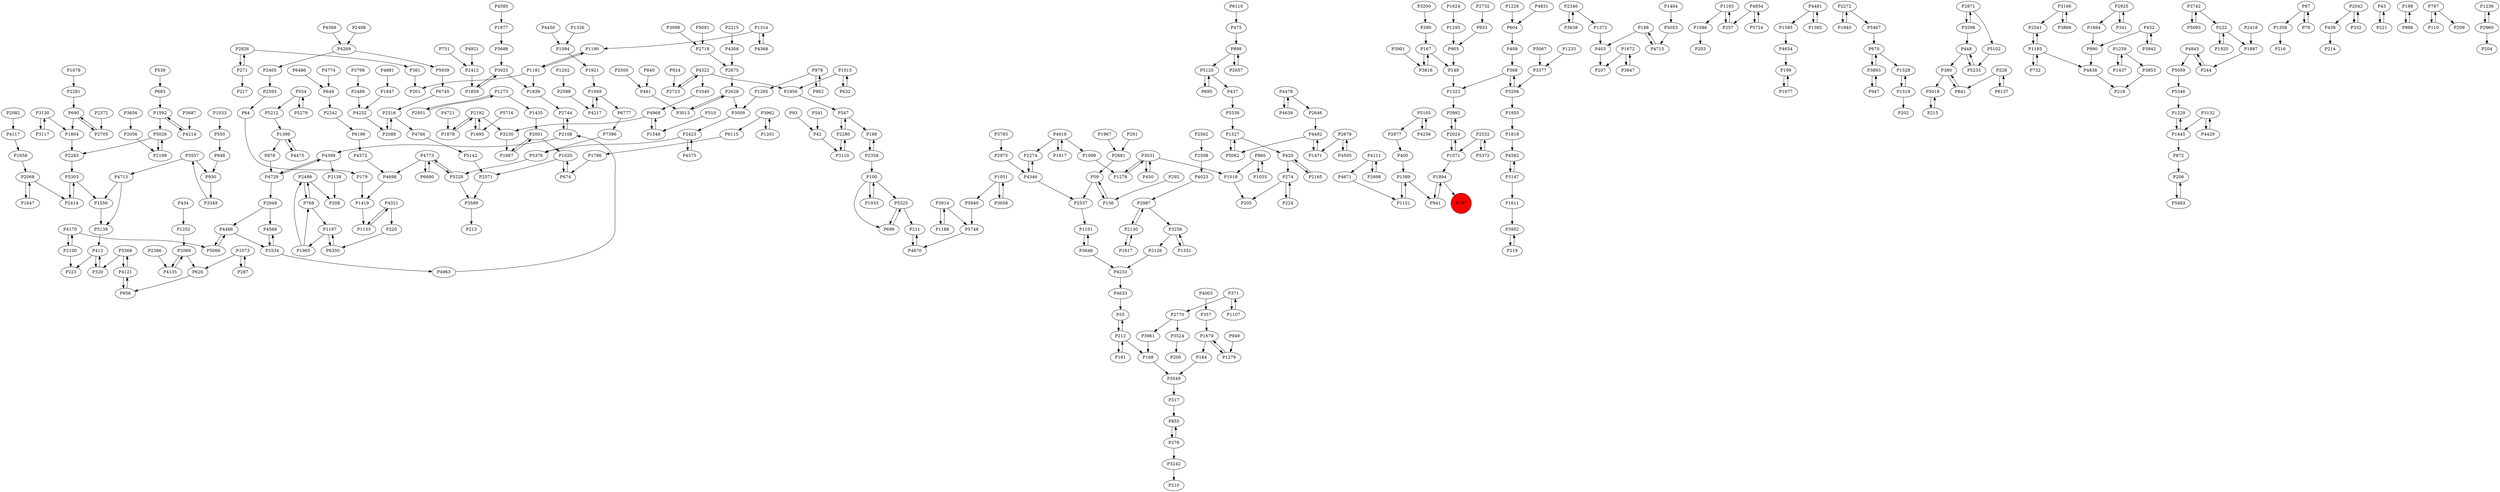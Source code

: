 digraph {
	P1190 -> P1181
	P3031 -> P1278
	P6196 -> P4572
	P1921 -> P1949
	P168 -> P3549
	P5062 -> P1527
	P5325 -> P699
	P2358 -> P100
	P5142 -> P2571
	P368 -> P1323
	P5303 -> P1556
	P6110 -> P475
	P6680 -> P4773
	P2108 -> P2744
	P4505 -> P2679
	P2346 -> P3638
	P3992 -> P2024
	P1165 -> P257
	P3130 -> P1804
	P4654 -> P199
	P4575 -> P2423
	P3783 -> P2975
	P4481 -> P1585
	P181 -> P212
	P167 -> P148
	P2001 -> P1020
	P357 -> P1679
	P2532 -> P1071
	P2088 -> P2516
	P3147 -> P1611
	P840 -> P461
	P768 -> P1197
	P4399 -> P4729
	P2192 -> P3230
	P3242 -> P210
	P1279 -> P1679
	P1804 -> P2283
	P4773 -> P4698
	P1949 -> P4217
	P2272 -> P1945
	P2534 -> P4963
	P2130 -> P2987
	P2871 -> P3298
	P4729 -> P4399
	P905 -> P148
	P2130 -> P1617
	P5376 -> P5228
	P2108 -> P4399
	P6330 -> P1197
	P2679 -> P4505
	P947 -> P3893
	P4232 -> P2088
	P1894 -> P197
	P4481 -> P1392
	P2056 -> P2199
	P3166 -> P2541
	P6777 -> P7396
	P4968 -> P3230
	P3646 -> P4233
	P670 -> P1528
	P420 -> P2165
	P228 -> P6137
	P1389 -> P1151
	P5139 -> P412
	P408 -> P368
	P4843 -> P5059
	P2705 -> P690
	P199 -> P1677
	P6745 -> P2516
	P3098 -> P2718
	P898 -> P2657
	P215 -> P5018
	P42 -> P3110
	P1877 -> P3688
	P1551 -> P3256
	P1965 -> P768
	P2681 -> P59
	P2423 -> P5376
	P59 -> P156
	P2925 -> P1664
	P5748 -> P4670
	P2423 -> P4575
	P1153 -> P4321
	P1528 -> P1319
	P3914 -> P1188
	P3031 -> P1018
	P4217 -> P1949
	P5120 -> P437
	P1878 -> P2192
	P1897 -> P244
	P2499 -> P768
	P2532 -> P5372
	P768 -> P2499
	P4881 -> P1847
	P1188 -> P3914
	P3589 -> P213
	P4256 -> P5105
	P1020 -> P674
	P1658 -> P2068
	P1664 -> P990
	P87 -> P1358
	P448 -> P380
	P2516 -> P4766
	P547 -> P2280
	P380 -> P841
	P179 -> P1419
	P412 -> P223
	P1273 -> P1435
	P4773 -> P6680
	P1677 -> P199
	P2541 -> P1185
	P1202 -> P2598
	P4117 -> P1658
	P3942 -> P452
	P4214 -> P1592
	P3923 -> P1859
	P1099 -> P1278
	P554 -> P5279
	P461 -> P3013
	P1071 -> P1894
	P2346 -> P1372
	P5716 -> P1695
	P438 -> P214
	P872 -> P206
	P390 -> P167
	P3130 -> P3117
	P3557 -> P930
	P1956 -> P547
	P59 -> P2537
	P437 -> P5338
	P100 -> P1933
	P4633 -> P55
	P860 -> P1035
	P626 -> P956
	P4016 -> P2274
	P5026 -> P2199
	P2280 -> P547
	P4698 -> P1419
	P649 -> P2242
	P2826 -> P271
	P5303 -> P2414
	P1259 -> P1437
	P257 -> P1165
	P3013 -> P2628
	P3742 -> P5093
	P1548 -> P4968
	P949 -> P1279
	P1396 -> P4475
	P3117 -> P3130
	P2274 -> P4346
	P43 -> P221
	P412 -> P320
	P4934 -> P257
	P3110 -> P2280
	P2770 -> P3524
	P1786 -> P674
	P224 -> P274
	P4766 -> P5142
	P1259 -> P3853
	P1181 -> P201
	P3961 -> P168
	P3688 -> P3923
	P1527 -> P5062
	P860 -> P1018
	P4492 -> P1471
	P1967 -> P2681
	P1051 -> P3658
	P2948 -> P4568
	P1419 -> P1153
	P4466 -> P5066
	P3962 -> P1201
	P541 -> P42
	P1933 -> P100
	P5372 -> P2532
	P5067 -> P3377
	P4170 -> P2100
	P4831 -> P604
	P452 -> P3942
	P4713 -> P1556
	P87 -> P76
	P4843 -> P244
	P4568 -> P2534
	P930 -> P3349
	P156 -> P59
	P244 -> P4843
	P4963 -> P2108
	P371 -> P2770
	P2069 -> P626
	P2593 -> P64
	P732 -> P1185
	P1319 -> P1528
	P5066 -> P4466
	P420 -> P274
	P1527 -> P420
	P902 -> P978
	P1611 -> P3952
	P2412 -> P1859
	P2408 -> P4269
	P5059 -> P5346
	P1435 -> P2001
	P198 -> P986
	P3256 -> P2126
	P3893 -> P670
	P2192 -> P1878
	P3798 -> P2489
	P841 -> P380
	P271 -> P2826
	P5091 -> P2718
	P5228 -> P4773
	P4269 -> P5939
	P990 -> P4838
	P1817 -> P4016
	P271 -> P217
	P452 -> P990
	P2571 -> P3589
	P4399 -> P2138
	P291 -> P2681
	P5228 -> P3589
	P1847 -> P4232
	P1617 -> P2130
	P1165 -> P1086
	P1965 -> P2499
	P1094 -> P1921
	P5105 -> P2877
	P3638 -> P2346
	P186 -> P2358
	P3658 -> P1051
	P5105 -> P4256
	P797 -> P110
	P5018 -> P215
	P670 -> P3893
	P3524 -> P200
	P2042 -> P438
	P219 -> P3952
	P550 -> P948
	P4135 -> P2069
	P5724 -> P4934
	P1484 -> P5053
	P4572 -> P4698
	P5325 -> P211
	P3847 -> P1672
	P3200 -> P390
	P986 -> P198
	P6486 -> P649
	P371 -> P1107
	P1445 -> P1229
	P4475 -> P1396
	P1920 -> P222
	P2562 -> P2508
	P3132 -> P4429
	P4346 -> P2537
	P2826 -> P361
	P4016 -> P1099
	P4322 -> P2723
	P1945 -> P2272
	P100 -> P699
	P1197 -> P1965
	P3816 -> P167
	P1236 -> P2960
	P361 -> P201
	P2283 -> P5303
	P2489 -> P4232
	P380 -> P5018
	P1185 -> P732
	P695 -> P5120
	P448 -> P5233
	P4322 -> P3340
	P5233 -> P448
	P2646 -> P4492
	P751 -> P2412
	P2718 -> P2675
	P1073 -> P287
	P3166 -> P3866
	P1679 -> P1279
	P3031 -> P450
	P1107 -> P371
	P1314 -> P1190
	P3340 -> P4968
	P3298 -> P2871
	P164 -> P3549
	P2100 -> P4170
	P4934 -> P5724
	P2215 -> P4308
	P1624 -> P1293
	P292 -> P156
	P278 -> P855
	P5493 -> P206
	P1051 -> P5940
	P4429 -> P3132
	P1818 -> P4582
	P1229 -> P1445
	P403 -> P207
	P4774 -> P649
	P1020 -> P2571
	P93 -> P42
	P2199 -> P5026
	P400 -> P1389
	P1437 -> P1259
	P4479 -> P2646
	P5346 -> P1229
	P510 -> P1548
	P1252 -> P2069
	P2598 -> P4217
	P3256 -> P1551
	P2987 -> P2130
	P3368 -> P320
	P3914 -> P5748
	P4838 -> P218
	P1185 -> P4838
	P1647 -> P2068
	P690 -> P1804
	P1015 -> P1956
	P1667 -> P2001
	P2386 -> P4135
	P188 -> P403
	P434 -> P1252
	P5939 -> P6745
	P2500 -> P461
	P1556 -> P5139
	P1185 -> P2541
	P2516 -> P2088
	P5212 -> P1396
	P148 -> P1323
	P3230 -> P1667
	P100 -> P5325
	P1101 -> P3646
	P4580 -> P1877
	P1015 -> P632
	P188 -> P4715
	P1949 -> P6777
	P3298 -> P448
	P2871 -> P5102
	P1372 -> P403
	P1672 -> P3847
	P4582 -> P3147
	P2042 -> P332
	P1859 -> P3923
	P2024 -> P3992
	P1035 -> P860
	P2628 -> P3013
	P1326 -> P1094
	P368 -> P3206
	P76 -> P87
	P3853 -> P218
	P554 -> P5212
	P320 -> P412
	P332 -> P2042
	P5053 -> P4715
	P4111 -> P2698
	P2534 -> P4568
	P1226 -> P604
	P4921 -> P2412
	P1695 -> P2192
	P4321 -> P220
	P683 -> P1592
	P6115 -> P1786
	P4016 -> P1817
	P5026 -> P2283
	P2280 -> P3110
	P2951 -> P1273
	P4729 -> P2948
	P2960 -> P1236
	P2744 -> P2108
	P1293 -> P905
	P2499 -> P208
	P2192 -> P1695
	P5338 -> P1527
	P2698 -> P4111
	P5467 -> P670
	P2537 -> P1101
	P7396 -> P5376
	P3893 -> P947
	P3923 -> P1839
	P978 -> P902
	P1181 -> P1190
	P317 -> P855
	P3377 -> P3206
	P978 -> P1285
	P4773 -> P5228
	P1197 -> P6330
	P2405 -> P2593
	P287 -> P1073
	P2024 -> P1071
	P1033 -> P550
	P2358 -> P186
	P2508 -> P4023
	P797 -> P209
	P3962 -> P6115
	P878 -> P4729
	P2082 -> P4117
	P3687 -> P4214
	P4170 -> P5066
	P1201 -> P3962
	P2948 -> P4466
	P2877 -> P400
	P3742 -> P222
	P341 -> P2925
	P1086 -> P203
	P221 -> P43
	P948 -> P930
	P4003 -> P357
	P1592 -> P4214
	P5279 -> P554
	P167 -> P3816
	P2001 -> P1667
	P2372 -> P2705
	P5120 -> P695
	P4322 -> P1956
	P3206 -> P1955
	P898 -> P5120
	P2138 -> P208
	P220 -> P6330
	P604 -> P408
	P5102 -> P5233
	P4368 -> P1314
	P475 -> P898
	P212 -> P181
	P2068 -> P2414
	P1018 -> P205
	P1285 -> P3009
	P1585 -> P4654
	P222 -> P1897
	P2679 -> P1471
	P539 -> P683
	P1592 -> P5026
	P110 -> P797
	P3901 -> P3816
	P690 -> P2705
	P1233 -> P3377
	P2723 -> P4322
	P4466 -> P2534
	P2242 -> P6196
	P5093 -> P3742
	P3866 -> P3166
	P3349 -> P3557
	P2414 -> P5303
	P1314 -> P4368
	P1955 -> P1818
	P4721 -> P1878
	P1445 -> P872
	P1323 -> P3992
	P1358 -> P216
	P228 -> P841
	P4671 -> P1151
	P2100 -> P223
	P3368 -> P4121
	P2657 -> P898
	P1392 -> P4481
	P2272 -> P5467
	P274 -> P205
	P4121 -> P3368
	P4121 -> P956
	P2418 -> P1897
	P3132 -> P1445
	P3952 -> P219
	P547 -> P186
	P1151 -> P1389
	P3206 -> P368
	P1071 -> P2024
	P4111 -> P4671
	P2975 -> P4346
	P699 -> P5325
	P2068 -> P1647
	P4569 -> P4269
	P222 -> P1920
	P1278 -> P3031
	P924 -> P2723
	P4492 -> P5062
	P64 -> P179
	P1273 -> P2951
	P1672 -> P207
	P278 -> P3242
	P3009 -> P2423
	P2281 -> P690
	P4639 -> P4479
	P1839 -> P2744
	P1319 -> P202
	P2960 -> P204
	P1471 -> P4492
	P4450 -> P1094
	P3147 -> P4582
	P450 -> P3031
	P4321 -> P1153
	P212 -> P55
	P4479 -> P4639
	P1894 -> P941
	P274 -> P224
	P2987 -> P3256
	P2770 -> P3961
	P4713 -> P5139
	P6137 -> P228
	P206 -> P5493
	P4346 -> P2274
	P4269 -> P2405
	P1181 -> P1839
	P2126 -> P4233
	P4968 -> P1548
	P212 -> P168
	P1389 -> P941
	P674 -> P1020
	P3646 -> P1101
	P5940 -> P5748
	P4233 -> P4633
	P4715 -> P188
	P956 -> P4121
	P3656 -> P2056
	P4670 -> P211
	P2675 -> P2628
	P1078 -> P2281
	P2069 -> P4135
	P4023 -> P2987
	P2165 -> P420
	P55 -> P212
	P855 -> P278
	P1396 -> P878
	P2925 -> P341
	P3549 -> P317
	P933 -> P905
	P941 -> P1894
	P1073 -> P626
	P1679 -> P164
	P211 -> P4670
	P632 -> P1015
	P2628 -> P3009
	P2732 -> P933
	P4308 -> P2675
	P3557 -> P4713
	P197 [shape=circle]
	P197 [style=filled]
	P197 [fillcolor=red]
}